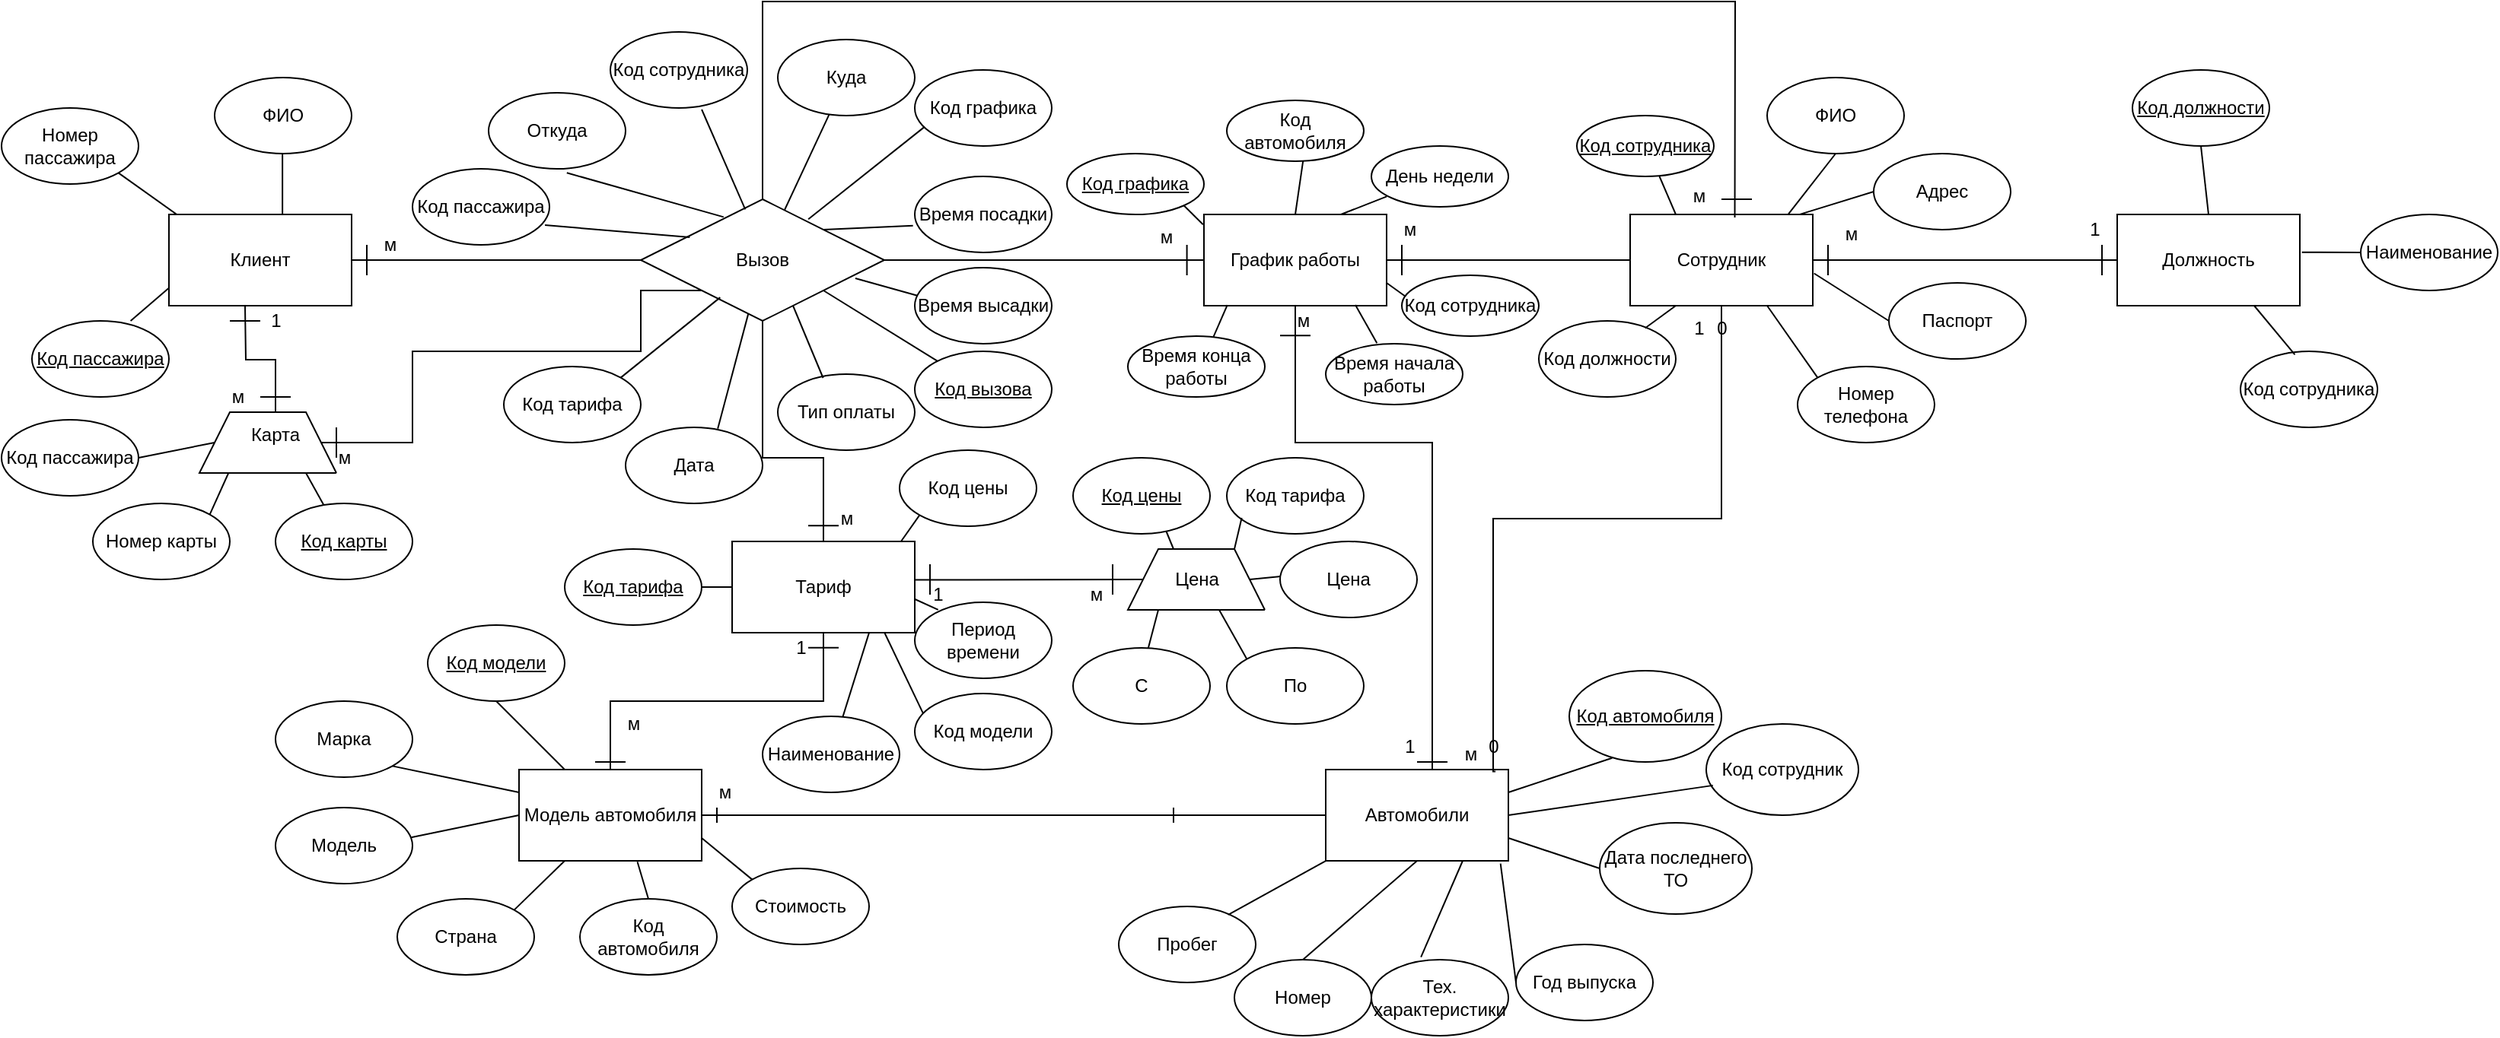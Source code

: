 <mxfile version="21.4.0" type="device">
  <diagram name="Страница 1" id="1fomyH5tn99syL91oA3N">
    <mxGraphModel dx="3031" dy="1099" grid="1" gridSize="10" guides="1" tooltips="1" connect="1" arrows="1" fold="1" page="1" pageScale="1" pageWidth="827" pageHeight="1169" math="0" shadow="0">
      <root>
        <mxCell id="0" />
        <mxCell id="1" parent="0" />
        <mxCell id="RmznwL4d9NSOxr5QhM6p-1" value="Автомобили" style="rounded=0;whiteSpace=wrap;html=1;" parent="1" vertex="1">
          <mxGeometry x="640" y="565" width="120" height="60" as="geometry" />
        </mxCell>
        <mxCell id="RmznwL4d9NSOxr5QhM6p-2" value="Сотрудник" style="rounded=0;whiteSpace=wrap;html=1;" parent="1" vertex="1">
          <mxGeometry x="840" y="200" width="120" height="60" as="geometry" />
        </mxCell>
        <mxCell id="RmznwL4d9NSOxr5QhM6p-9" value="Вызов" style="rhombus;whiteSpace=wrap;html=1;" parent="1" vertex="1">
          <mxGeometry x="190" y="190" width="160" height="80" as="geometry" />
        </mxCell>
        <mxCell id="RmznwL4d9NSOxr5QhM6p-16" value="Адрес" style="ellipse;whiteSpace=wrap;html=1;" parent="1" vertex="1">
          <mxGeometry x="1000" y="160" width="90" height="50" as="geometry" />
        </mxCell>
        <mxCell id="RmznwL4d9NSOxr5QhM6p-18" value="Номер телефона" style="ellipse;whiteSpace=wrap;html=1;" parent="1" vertex="1">
          <mxGeometry x="950" y="300" width="90" height="50" as="geometry" />
        </mxCell>
        <mxCell id="RmznwL4d9NSOxr5QhM6p-19" value="ФИО" style="ellipse;whiteSpace=wrap;html=1;" parent="1" vertex="1">
          <mxGeometry x="930" y="110" width="90" height="50" as="geometry" />
        </mxCell>
        <mxCell id="RmznwL4d9NSOxr5QhM6p-20" value="Паспорт" style="ellipse;whiteSpace=wrap;html=1;" parent="1" vertex="1">
          <mxGeometry x="1010" y="245" width="90" height="50" as="geometry" />
        </mxCell>
        <mxCell id="RmznwL4d9NSOxr5QhM6p-22" value="График работы" style="rounded=0;whiteSpace=wrap;html=1;" parent="1" vertex="1">
          <mxGeometry x="560" y="200" width="120" height="60" as="geometry" />
        </mxCell>
        <mxCell id="RmznwL4d9NSOxr5QhM6p-30" value="Стоимость" style="ellipse;whiteSpace=wrap;html=1;" parent="1" vertex="1">
          <mxGeometry x="250" y="630" width="90" height="50" as="geometry" />
        </mxCell>
        <mxCell id="RmznwL4d9NSOxr5QhM6p-31" value="Тех. характеристики" style="ellipse;whiteSpace=wrap;html=1;" parent="1" vertex="1">
          <mxGeometry x="670" y="690" width="90" height="50" as="geometry" />
        </mxCell>
        <mxCell id="RmznwL4d9NSOxr5QhM6p-32" value="Страна" style="ellipse;whiteSpace=wrap;html=1;" parent="1" vertex="1">
          <mxGeometry x="30" y="650" width="90" height="50" as="geometry" />
        </mxCell>
        <mxCell id="RmznwL4d9NSOxr5QhM6p-34" value="Номер" style="ellipse;whiteSpace=wrap;html=1;" parent="1" vertex="1">
          <mxGeometry x="580" y="690" width="90" height="50" as="geometry" />
        </mxCell>
        <mxCell id="RmznwL4d9NSOxr5QhM6p-36" value="Год выпуска" style="ellipse;whiteSpace=wrap;html=1;" parent="1" vertex="1">
          <mxGeometry x="765" y="680" width="90" height="50" as="geometry" />
        </mxCell>
        <mxCell id="RmznwL4d9NSOxr5QhM6p-37" value="Пробег" style="ellipse;whiteSpace=wrap;html=1;" parent="1" vertex="1">
          <mxGeometry x="504" y="655" width="90" height="50" as="geometry" />
        </mxCell>
        <mxCell id="RmznwL4d9NSOxr5QhM6p-38" value="Дата последнего ТО" style="ellipse;whiteSpace=wrap;html=1;" parent="1" vertex="1">
          <mxGeometry x="820" y="600" width="100" height="60" as="geometry" />
        </mxCell>
        <mxCell id="RmznwL4d9NSOxr5QhM6p-40" value="" style="endArrow=none;html=1;rounded=0;entryX=1;entryY=0.75;entryDx=0;entryDy=0;exitX=0;exitY=0;exitDx=0;exitDy=0;" parent="1" source="RmznwL4d9NSOxr5QhM6p-30" target="RmznwL4d9NSOxr5QhM6p-112" edge="1">
          <mxGeometry width="50" height="50" relative="1" as="geometry">
            <mxPoint x="730" y="520" as="sourcePoint" />
            <mxPoint x="780" y="470" as="targetPoint" />
          </mxGeometry>
        </mxCell>
        <mxCell id="RmznwL4d9NSOxr5QhM6p-42" value="" style="endArrow=none;html=1;rounded=0;entryX=0.75;entryY=1;entryDx=0;entryDy=0;exitX=0;exitY=0;exitDx=0;exitDy=0;" parent="1" source="RmznwL4d9NSOxr5QhM6p-18" target="RmznwL4d9NSOxr5QhM6p-2" edge="1">
          <mxGeometry width="50" height="50" relative="1" as="geometry">
            <mxPoint x="840" y="330" as="sourcePoint" />
            <mxPoint x="890" y="280" as="targetPoint" />
          </mxGeometry>
        </mxCell>
        <mxCell id="RmznwL4d9NSOxr5QhM6p-44" value="" style="endArrow=none;html=1;rounded=0;entryX=0.75;entryY=1;entryDx=0;entryDy=0;exitX=0.362;exitY=-0.034;exitDx=0;exitDy=0;exitPerimeter=0;" parent="1" source="RmznwL4d9NSOxr5QhM6p-31" target="RmznwL4d9NSOxr5QhM6p-1" edge="1">
          <mxGeometry width="50" height="50" relative="1" as="geometry">
            <mxPoint x="760" y="600" as="sourcePoint" />
            <mxPoint x="810" y="550" as="targetPoint" />
          </mxGeometry>
        </mxCell>
        <mxCell id="RmznwL4d9NSOxr5QhM6p-45" value="" style="endArrow=none;html=1;rounded=0;exitX=0.5;exitY=0;exitDx=0;exitDy=0;entryX=0.5;entryY=1;entryDx=0;entryDy=0;" parent="1" source="RmznwL4d9NSOxr5QhM6p-34" target="RmznwL4d9NSOxr5QhM6p-1" edge="1">
          <mxGeometry width="50" height="50" relative="1" as="geometry">
            <mxPoint x="560" y="600" as="sourcePoint" />
            <mxPoint x="610" y="550" as="targetPoint" />
          </mxGeometry>
        </mxCell>
        <mxCell id="RmznwL4d9NSOxr5QhM6p-47" value="" style="endArrow=none;html=1;rounded=0;entryX=0;entryY=0.5;entryDx=0;entryDy=0;exitX=0.957;exitY=1.03;exitDx=0;exitDy=0;exitPerimeter=0;" parent="1" source="RmznwL4d9NSOxr5QhM6p-1" target="RmznwL4d9NSOxr5QhM6p-36" edge="1">
          <mxGeometry width="50" height="50" relative="1" as="geometry">
            <mxPoint x="670" y="610" as="sourcePoint" />
            <mxPoint x="780" y="470" as="targetPoint" />
          </mxGeometry>
        </mxCell>
        <mxCell id="RmznwL4d9NSOxr5QhM6p-49" value="" style="endArrow=none;html=1;rounded=0;entryX=0;entryY=1;entryDx=0;entryDy=0;exitX=0.8;exitY=0.108;exitDx=0;exitDy=0;exitPerimeter=0;" parent="1" source="RmznwL4d9NSOxr5QhM6p-37" target="RmznwL4d9NSOxr5QhM6p-1" edge="1">
          <mxGeometry width="50" height="50" relative="1" as="geometry">
            <mxPoint x="460" y="600" as="sourcePoint" />
            <mxPoint x="510" y="550" as="targetPoint" />
          </mxGeometry>
        </mxCell>
        <mxCell id="RmznwL4d9NSOxr5QhM6p-54" value="" style="endArrow=none;html=1;rounded=0;entryX=1;entryY=1;entryDx=0;entryDy=0;" parent="1" source="RmznwL4d9NSOxr5QhM6p-67" target="RmznwL4d9NSOxr5QhM6p-9" edge="1">
          <mxGeometry width="50" height="50" relative="1" as="geometry">
            <mxPoint x="390" y="335" as="sourcePoint" />
            <mxPoint x="440" y="285" as="targetPoint" />
          </mxGeometry>
        </mxCell>
        <mxCell id="RmznwL4d9NSOxr5QhM6p-55" value="" style="endArrow=none;html=1;rounded=0;exitX=0.673;exitY=0.018;exitDx=0;exitDy=0;exitPerimeter=0;" parent="1" source="RmznwL4d9NSOxr5QhM6p-62" target="RmznwL4d9NSOxr5QhM6p-9" edge="1">
          <mxGeometry width="50" height="50" relative="1" as="geometry">
            <mxPoint x="300" y="320" as="sourcePoint" />
            <mxPoint x="350" y="270" as="targetPoint" />
          </mxGeometry>
        </mxCell>
        <mxCell id="RmznwL4d9NSOxr5QhM6p-56" value="" style="endArrow=none;html=1;rounded=0;exitX=0.201;exitY=0.313;exitDx=0;exitDy=0;exitPerimeter=0;entryX=0.967;entryY=0.74;entryDx=0;entryDy=0;entryPerimeter=0;" parent="1" source="RmznwL4d9NSOxr5QhM6p-9" target="RmznwL4d9NSOxr5QhM6p-66" edge="1">
          <mxGeometry width="50" height="50" relative="1" as="geometry">
            <mxPoint x="220" y="260" as="sourcePoint" />
            <mxPoint x="270" y="210" as="targetPoint" />
          </mxGeometry>
        </mxCell>
        <mxCell id="RmznwL4d9NSOxr5QhM6p-57" value="" style="endArrow=none;html=1;rounded=0;exitX=0.34;exitY=0.146;exitDx=0;exitDy=0;exitPerimeter=0;entryX=0.571;entryY=1.053;entryDx=0;entryDy=0;entryPerimeter=0;" parent="1" source="RmznwL4d9NSOxr5QhM6p-9" target="RmznwL4d9NSOxr5QhM6p-65" edge="1">
          <mxGeometry width="50" height="50" relative="1" as="geometry">
            <mxPoint x="304" y="240" as="sourcePoint" />
            <mxPoint x="354" y="190" as="targetPoint" />
          </mxGeometry>
        </mxCell>
        <mxCell id="RmznwL4d9NSOxr5QhM6p-58" value="" style="endArrow=none;html=1;rounded=0;exitX=0.591;exitY=0.086;exitDx=0;exitDy=0;exitPerimeter=0;" parent="1" source="RmznwL4d9NSOxr5QhM6p-9" target="RmznwL4d9NSOxr5QhM6p-64" edge="1">
          <mxGeometry width="50" height="50" relative="1" as="geometry">
            <mxPoint x="414" y="240" as="sourcePoint" />
            <mxPoint x="464" y="190" as="targetPoint" />
          </mxGeometry>
        </mxCell>
        <mxCell id="RmznwL4d9NSOxr5QhM6p-60" value="" style="endArrow=none;html=1;rounded=0;exitX=0.867;exitY=-0.005;exitDx=0;exitDy=0;entryX=0.5;entryY=1;entryDx=0;entryDy=0;exitPerimeter=0;" parent="1" source="RmznwL4d9NSOxr5QhM6p-2" target="RmznwL4d9NSOxr5QhM6p-19" edge="1">
          <mxGeometry width="50" height="50" relative="1" as="geometry">
            <mxPoint x="660" y="240" as="sourcePoint" />
            <mxPoint x="710" y="190" as="targetPoint" />
          </mxGeometry>
        </mxCell>
        <mxCell id="RmznwL4d9NSOxr5QhM6p-61" value="" style="endArrow=none;html=1;rounded=0;entryX=0;entryY=0.5;entryDx=0;entryDy=0;exitX=0.926;exitY=0.001;exitDx=0;exitDy=0;exitPerimeter=0;" parent="1" source="RmznwL4d9NSOxr5QhM6p-2" target="RmznwL4d9NSOxr5QhM6p-16" edge="1">
          <mxGeometry width="50" height="50" relative="1" as="geometry">
            <mxPoint x="930" y="230" as="sourcePoint" />
            <mxPoint x="990" y="180" as="targetPoint" />
          </mxGeometry>
        </mxCell>
        <mxCell id="RmznwL4d9NSOxr5QhM6p-62" value="Дата" style="ellipse;whiteSpace=wrap;html=1;" parent="1" vertex="1">
          <mxGeometry x="180" y="340" width="90" height="50" as="geometry" />
        </mxCell>
        <mxCell id="RmznwL4d9NSOxr5QhM6p-64" value="Куда" style="ellipse;whiteSpace=wrap;html=1;" parent="1" vertex="1">
          <mxGeometry x="280" y="85" width="90" height="50" as="geometry" />
        </mxCell>
        <mxCell id="RmznwL4d9NSOxr5QhM6p-65" value="Откуда" style="ellipse;whiteSpace=wrap;html=1;" parent="1" vertex="1">
          <mxGeometry x="90" y="120" width="90" height="50" as="geometry" />
        </mxCell>
        <mxCell id="RmznwL4d9NSOxr5QhM6p-66" value="Код пассажира" style="ellipse;whiteSpace=wrap;html=1;" parent="1" vertex="1">
          <mxGeometry x="40" y="170" width="90" height="50" as="geometry" />
        </mxCell>
        <mxCell id="RmznwL4d9NSOxr5QhM6p-67" value="&lt;u&gt;Код вызова&lt;/u&gt;" style="ellipse;whiteSpace=wrap;html=1;" parent="1" vertex="1">
          <mxGeometry x="370" y="290" width="90" height="50" as="geometry" />
        </mxCell>
        <mxCell id="RmznwL4d9NSOxr5QhM6p-71" value="" style="endArrow=none;html=1;rounded=0;entryX=0;entryY=0.5;entryDx=0;entryDy=0;exitX=1.007;exitY=0.646;exitDx=0;exitDy=0;exitPerimeter=0;" parent="1" source="RmznwL4d9NSOxr5QhM6p-2" target="RmznwL4d9NSOxr5QhM6p-20" edge="1">
          <mxGeometry width="50" height="50" relative="1" as="geometry">
            <mxPoint x="940" y="280" as="sourcePoint" />
            <mxPoint x="990" y="230" as="targetPoint" />
          </mxGeometry>
        </mxCell>
        <mxCell id="RmznwL4d9NSOxr5QhM6p-74" value="" style="endArrow=none;html=1;rounded=0;exitX=0.5;exitY=0;exitDx=0;exitDy=0;" parent="1" edge="1">
          <mxGeometry width="50" height="50" relative="1" as="geometry">
            <mxPoint x="-45.43" y="200" as="sourcePoint" />
            <mxPoint x="-45.43" y="160" as="targetPoint" />
          </mxGeometry>
        </mxCell>
        <mxCell id="RmznwL4d9NSOxr5QhM6p-78" value="" style="endArrow=none;html=1;rounded=0;entryX=0;entryY=0.5;entryDx=0;entryDy=0;exitX=1;exitY=0.75;exitDx=0;exitDy=0;" parent="1" source="RmznwL4d9NSOxr5QhM6p-1" target="RmznwL4d9NSOxr5QhM6p-38" edge="1">
          <mxGeometry width="50" height="50" relative="1" as="geometry">
            <mxPoint x="560" y="520" as="sourcePoint" />
            <mxPoint x="610" y="470" as="targetPoint" />
          </mxGeometry>
        </mxCell>
        <mxCell id="RmznwL4d9NSOxr5QhM6p-88" value="Номер пассажира" style="ellipse;whiteSpace=wrap;html=1;" parent="1" vertex="1">
          <mxGeometry x="-230" y="130" width="90" height="50" as="geometry" />
        </mxCell>
        <mxCell id="RmznwL4d9NSOxr5QhM6p-89" value="ФИО" style="ellipse;whiteSpace=wrap;html=1;" parent="1" vertex="1">
          <mxGeometry x="-90" y="110" width="90" height="50" as="geometry" />
        </mxCell>
        <mxCell id="RmznwL4d9NSOxr5QhM6p-91" value="&lt;u&gt;Код пассажира&lt;/u&gt;" style="ellipse;whiteSpace=wrap;html=1;" parent="1" vertex="1">
          <mxGeometry x="-210" y="270" width="90" height="50" as="geometry" />
        </mxCell>
        <mxCell id="RmznwL4d9NSOxr5QhM6p-92" value="" style="endArrow=none;html=1;rounded=0;" parent="1" edge="1">
          <mxGeometry width="50" height="50" relative="1" as="geometry">
            <mxPoint x="-10" y="370" as="sourcePoint" />
            <mxPoint x="-10" y="370" as="targetPoint" />
            <Array as="points">
              <mxPoint x="-100" y="370" />
              <mxPoint x="-80" y="330" />
              <mxPoint x="-30" y="330" />
            </Array>
          </mxGeometry>
        </mxCell>
        <mxCell id="RmznwL4d9NSOxr5QhM6p-93" value="" style="endArrow=none;html=1;rounded=0;entryX=0;entryY=0.75;entryDx=0;entryDy=0;exitX=0.72;exitY=0.001;exitDx=0;exitDy=0;exitPerimeter=0;" parent="1" source="RmznwL4d9NSOxr5QhM6p-91" edge="1">
          <mxGeometry width="50" height="50" relative="1" as="geometry">
            <mxPoint x="-110" y="260" as="sourcePoint" />
            <mxPoint x="-114.545" y="243.636" as="targetPoint" />
          </mxGeometry>
        </mxCell>
        <mxCell id="RmznwL4d9NSOxr5QhM6p-94" value="" style="endArrow=none;html=1;rounded=0;exitX=0;exitY=0;exitDx=0;exitDy=0;entryX=1;entryY=1;entryDx=0;entryDy=0;" parent="1" target="RmznwL4d9NSOxr5QhM6p-88" edge="1">
          <mxGeometry width="50" height="50" relative="1" as="geometry">
            <mxPoint x="-102.857" y="208.571" as="sourcePoint" />
            <mxPoint x="-110" y="170" as="targetPoint" />
          </mxGeometry>
        </mxCell>
        <mxCell id="RmznwL4d9NSOxr5QhM6p-99" value="Карта" style="text;strokeColor=none;align=center;fillColor=none;html=1;verticalAlign=middle;whiteSpace=wrap;rounded=0;" parent="1" vertex="1">
          <mxGeometry x="-80" y="330" width="60" height="30" as="geometry" />
        </mxCell>
        <mxCell id="RmznwL4d9NSOxr5QhM6p-101" value="Номер карты" style="ellipse;whiteSpace=wrap;html=1;" parent="1" vertex="1">
          <mxGeometry x="-170" y="390" width="90" height="50" as="geometry" />
        </mxCell>
        <mxCell id="RmznwL4d9NSOxr5QhM6p-103" value="" style="endArrow=none;html=1;rounded=0;exitX=1;exitY=0;exitDx=0;exitDy=0;" parent="1" source="RmznwL4d9NSOxr5QhM6p-101" edge="1">
          <mxGeometry width="50" height="50" relative="1" as="geometry">
            <mxPoint x="-80.87" y="400" as="sourcePoint" />
            <mxPoint x="-80.87" y="370" as="targetPoint" />
          </mxGeometry>
        </mxCell>
        <mxCell id="RmznwL4d9NSOxr5QhM6p-112" value="Модель автомобиля" style="rounded=0;whiteSpace=wrap;html=1;" parent="1" vertex="1">
          <mxGeometry x="110" y="565" width="120" height="60" as="geometry" />
        </mxCell>
        <mxCell id="RmznwL4d9NSOxr5QhM6p-114" value="Модель" style="ellipse;whiteSpace=wrap;html=1;" parent="1" vertex="1">
          <mxGeometry x="-50" y="590" width="90" height="50" as="geometry" />
        </mxCell>
        <mxCell id="RmznwL4d9NSOxr5QhM6p-115" value="Марка" style="ellipse;whiteSpace=wrap;html=1;" parent="1" vertex="1">
          <mxGeometry x="-50" y="520" width="90" height="50" as="geometry" />
        </mxCell>
        <mxCell id="RmznwL4d9NSOxr5QhM6p-117" value="&lt;u&gt;Код модели&lt;br&gt;&lt;/u&gt;" style="ellipse;whiteSpace=wrap;html=1;" parent="1" vertex="1">
          <mxGeometry x="50" y="470" width="90" height="50" as="geometry" />
        </mxCell>
        <mxCell id="RmznwL4d9NSOxr5QhM6p-119" value="" style="endArrow=none;html=1;rounded=0;exitX=0.25;exitY=1;exitDx=0;exitDy=0;entryX=1;entryY=0;entryDx=0;entryDy=0;" parent="1" source="RmznwL4d9NSOxr5QhM6p-112" target="RmznwL4d9NSOxr5QhM6p-32" edge="1">
          <mxGeometry width="50" height="50" relative="1" as="geometry">
            <mxPoint x="540" y="480" as="sourcePoint" />
            <mxPoint x="120" y="660" as="targetPoint" />
          </mxGeometry>
        </mxCell>
        <mxCell id="RmznwL4d9NSOxr5QhM6p-120" value="" style="endArrow=none;html=1;rounded=0;exitX=1;exitY=1;exitDx=0;exitDy=0;entryX=0;entryY=0.25;entryDx=0;entryDy=0;" parent="1" source="RmznwL4d9NSOxr5QhM6p-115" target="RmznwL4d9NSOxr5QhM6p-112" edge="1">
          <mxGeometry width="50" height="50" relative="1" as="geometry">
            <mxPoint x="440" y="460" as="sourcePoint" />
            <mxPoint x="490" y="410" as="targetPoint" />
          </mxGeometry>
        </mxCell>
        <mxCell id="RmznwL4d9NSOxr5QhM6p-121" value="" style="endArrow=none;html=1;rounded=0;exitX=0.25;exitY=0;exitDx=0;exitDy=0;entryX=0.5;entryY=1;entryDx=0;entryDy=0;" parent="1" source="RmznwL4d9NSOxr5QhM6p-112" target="RmznwL4d9NSOxr5QhM6p-117" edge="1">
          <mxGeometry width="50" height="50" relative="1" as="geometry">
            <mxPoint x="459" y="470" as="sourcePoint" />
            <mxPoint x="509" y="420" as="targetPoint" />
          </mxGeometry>
        </mxCell>
        <mxCell id="RmznwL4d9NSOxr5QhM6p-122" value="" style="endArrow=none;html=1;rounded=0;entryX=0;entryY=0.5;entryDx=0;entryDy=0;exitX=0.99;exitY=0.392;exitDx=0;exitDy=0;exitPerimeter=0;" parent="1" source="RmznwL4d9NSOxr5QhM6p-114" target="RmznwL4d9NSOxr5QhM6p-112" edge="1">
          <mxGeometry width="50" height="50" relative="1" as="geometry">
            <mxPoint x="420" y="470" as="sourcePoint" />
            <mxPoint x="470" y="420" as="targetPoint" />
          </mxGeometry>
        </mxCell>
        <mxCell id="RmznwL4d9NSOxr5QhM6p-124" value="Тариф" style="rounded=0;whiteSpace=wrap;html=1;" parent="1" vertex="1">
          <mxGeometry x="250" y="415" width="120" height="60" as="geometry" />
        </mxCell>
        <mxCell id="RmznwL4d9NSOxr5QhM6p-127" value="Наименование" style="ellipse;whiteSpace=wrap;html=1;" parent="1" vertex="1">
          <mxGeometry x="270" y="530" width="90" height="50" as="geometry" />
        </mxCell>
        <mxCell id="RmznwL4d9NSOxr5QhM6p-128" value="&lt;u&gt;Код тарифа&lt;br&gt;&lt;/u&gt;" style="ellipse;whiteSpace=wrap;html=1;" parent="1" vertex="1">
          <mxGeometry x="140" y="420" width="90" height="50" as="geometry" />
        </mxCell>
        <mxCell id="RmznwL4d9NSOxr5QhM6p-129" value="" style="endArrow=none;html=1;rounded=0;entryX=0;entryY=0.5;entryDx=0;entryDy=0;exitX=1;exitY=0.5;exitDx=0;exitDy=0;" parent="1" source="RmznwL4d9NSOxr5QhM6p-128" target="RmznwL4d9NSOxr5QhM6p-124" edge="1">
          <mxGeometry width="50" height="50" relative="1" as="geometry">
            <mxPoint x="240" y="430" as="sourcePoint" />
            <mxPoint x="290" y="380" as="targetPoint" />
          </mxGeometry>
        </mxCell>
        <mxCell id="RmznwL4d9NSOxr5QhM6p-130" value="" style="endArrow=none;html=1;rounded=0;exitX=0.75;exitY=1;exitDx=0;exitDy=0;" parent="1" source="RmznwL4d9NSOxr5QhM6p-124" target="RmznwL4d9NSOxr5QhM6p-127" edge="1">
          <mxGeometry width="50" height="50" relative="1" as="geometry">
            <mxPoint x="390" y="440" as="sourcePoint" />
            <mxPoint x="440" y="390" as="targetPoint" />
          </mxGeometry>
        </mxCell>
        <mxCell id="RmznwL4d9NSOxr5QhM6p-131" value="&lt;u&gt;Код сотрудника&lt;/u&gt;" style="ellipse;whiteSpace=wrap;html=1;" parent="1" vertex="1">
          <mxGeometry x="805" y="135" width="90" height="40" as="geometry" />
        </mxCell>
        <mxCell id="RmznwL4d9NSOxr5QhM6p-132" value="" style="endArrow=none;html=1;rounded=0;entryX=0.603;entryY=1;entryDx=0;entryDy=0;exitX=0.25;exitY=0;exitDx=0;exitDy=0;entryPerimeter=0;" parent="1" source="RmznwL4d9NSOxr5QhM6p-2" target="RmznwL4d9NSOxr5QhM6p-131" edge="1">
          <mxGeometry width="50" height="50" relative="1" as="geometry">
            <mxPoint x="710" y="220" as="sourcePoint" />
            <mxPoint x="760" y="170" as="targetPoint" />
          </mxGeometry>
        </mxCell>
        <mxCell id="RmznwL4d9NSOxr5QhM6p-135" value="Код цены" style="ellipse;whiteSpace=wrap;html=1;" parent="1" vertex="1">
          <mxGeometry x="360" y="355" width="90" height="50" as="geometry" />
        </mxCell>
        <mxCell id="RmznwL4d9NSOxr5QhM6p-137" value="" style="endArrow=none;html=1;rounded=0;entryX=0;entryY=1;entryDx=0;entryDy=0;exitX=0.924;exitY=0.002;exitDx=0;exitDy=0;exitPerimeter=0;" parent="1" source="RmznwL4d9NSOxr5QhM6p-124" target="RmznwL4d9NSOxr5QhM6p-135" edge="1">
          <mxGeometry width="50" height="50" relative="1" as="geometry">
            <mxPoint x="390" y="430" as="sourcePoint" />
            <mxPoint x="440" y="380" as="targetPoint" />
          </mxGeometry>
        </mxCell>
        <mxCell id="RmznwL4d9NSOxr5QhM6p-138" value="Должность" style="rounded=0;whiteSpace=wrap;html=1;" parent="1" vertex="1">
          <mxGeometry x="1160" y="200" width="120" height="60" as="geometry" />
        </mxCell>
        <mxCell id="RmznwL4d9NSOxr5QhM6p-140" value="&lt;u&gt;Код должности&lt;br&gt;&lt;/u&gt;" style="ellipse;whiteSpace=wrap;html=1;" parent="1" vertex="1">
          <mxGeometry x="1170" y="105" width="90" height="50" as="geometry" />
        </mxCell>
        <mxCell id="RmznwL4d9NSOxr5QhM6p-141" value="Наименование" style="ellipse;whiteSpace=wrap;html=1;" parent="1" vertex="1">
          <mxGeometry x="1320" y="200" width="90" height="50" as="geometry" />
        </mxCell>
        <mxCell id="RmznwL4d9NSOxr5QhM6p-143" value="" style="endArrow=none;html=1;rounded=0;entryX=0;entryY=0.5;entryDx=0;entryDy=0;exitX=1.011;exitY=0.414;exitDx=0;exitDy=0;exitPerimeter=0;" parent="1" source="RmznwL4d9NSOxr5QhM6p-138" target="RmznwL4d9NSOxr5QhM6p-141" edge="1">
          <mxGeometry width="50" height="50" relative="1" as="geometry">
            <mxPoint x="1270" y="250" as="sourcePoint" />
            <mxPoint x="1320" y="200" as="targetPoint" />
          </mxGeometry>
        </mxCell>
        <mxCell id="RmznwL4d9NSOxr5QhM6p-144" value="" style="endArrow=none;html=1;rounded=0;exitX=0.5;exitY=0;exitDx=0;exitDy=0;entryX=0.5;entryY=1;entryDx=0;entryDy=0;" parent="1" source="RmznwL4d9NSOxr5QhM6p-138" target="RmznwL4d9NSOxr5QhM6p-140" edge="1">
          <mxGeometry width="50" height="50" relative="1" as="geometry">
            <mxPoint x="1160" y="210" as="sourcePoint" />
            <mxPoint x="1210" y="160" as="targetPoint" />
          </mxGeometry>
        </mxCell>
        <mxCell id="Nvd_IEoB-1AbVl6Ycs7t-1" value="&lt;div&gt;м&lt;/div&gt;" style="text;html=1;align=center;verticalAlign=middle;resizable=0;points=[];autosize=1;strokeColor=none;fillColor=none;" parent="1" vertex="1">
          <mxGeometry x="-90" y="305" width="30" height="30" as="geometry" />
        </mxCell>
        <mxCell id="Nvd_IEoB-1AbVl6Ycs7t-9" value="м" style="text;html=1;align=center;verticalAlign=middle;resizable=0;points=[];autosize=1;strokeColor=none;fillColor=none;" parent="1" vertex="1">
          <mxGeometry x="310" y="385" width="30" height="30" as="geometry" />
        </mxCell>
        <mxCell id="Nvd_IEoB-1AbVl6Ycs7t-12" value="м" style="text;html=1;align=center;verticalAlign=middle;resizable=0;points=[];autosize=1;strokeColor=none;fillColor=none;" parent="1" vertex="1">
          <mxGeometry x="680" y="195" width="30" height="30" as="geometry" />
        </mxCell>
        <mxCell id="Nvd_IEoB-1AbVl6Ycs7t-16" value="&lt;div&gt;м&lt;/div&gt;&lt;div&gt;&lt;br&gt;&lt;/div&gt;" style="text;html=1;align=center;verticalAlign=middle;resizable=0;points=[];autosize=1;strokeColor=none;fillColor=none;" parent="1" vertex="1">
          <mxGeometry x="970" y="200" width="30" height="40" as="geometry" />
        </mxCell>
        <mxCell id="Nvd_IEoB-1AbVl6Ycs7t-18" value="" style="endArrow=none;html=1;rounded=0;exitX=1;exitY=0.5;exitDx=0;exitDy=0;" parent="1" source="RmznwL4d9NSOxr5QhM6p-2" edge="1">
          <mxGeometry width="50" height="50" relative="1" as="geometry">
            <mxPoint x="930" y="230" as="sourcePoint" />
            <mxPoint x="1160" y="230" as="targetPoint" />
          </mxGeometry>
        </mxCell>
        <mxCell id="Nvd_IEoB-1AbVl6Ycs7t-17" value="1" style="text;html=1;align=center;verticalAlign=middle;resizable=0;points=[];autosize=1;strokeColor=none;fillColor=none;" parent="1" vertex="1">
          <mxGeometry x="1130" y="195" width="30" height="30" as="geometry" />
        </mxCell>
        <mxCell id="Nvd_IEoB-1AbVl6Ycs7t-19" value="Время посадки" style="ellipse;whiteSpace=wrap;html=1;" parent="1" vertex="1">
          <mxGeometry x="370" y="175" width="90" height="50" as="geometry" />
        </mxCell>
        <mxCell id="Nvd_IEoB-1AbVl6Ycs7t-20" value="" style="endArrow=none;html=1;rounded=0;entryX=-0.013;entryY=0.648;entryDx=0;entryDy=0;entryPerimeter=0;exitX=1;exitY=0;exitDx=0;exitDy=0;" parent="1" source="RmznwL4d9NSOxr5QhM6p-9" target="Nvd_IEoB-1AbVl6Ycs7t-19" edge="1">
          <mxGeometry width="50" height="50" relative="1" as="geometry">
            <mxPoint x="300" y="245" as="sourcePoint" />
            <mxPoint x="350" y="195" as="targetPoint" />
          </mxGeometry>
        </mxCell>
        <mxCell id="Nvd_IEoB-1AbVl6Ycs7t-21" value="Время высадки" style="ellipse;whiteSpace=wrap;html=1;" parent="1" vertex="1">
          <mxGeometry x="370" y="235" width="90" height="50" as="geometry" />
        </mxCell>
        <mxCell id="Nvd_IEoB-1AbVl6Ycs7t-22" value="" style="endArrow=none;html=1;rounded=0;entryX=0.019;entryY=0.367;entryDx=0;entryDy=0;entryPerimeter=0;exitX=0.881;exitY=0.65;exitDx=0;exitDy=0;exitPerimeter=0;" parent="1" source="RmznwL4d9NSOxr5QhM6p-9" target="Nvd_IEoB-1AbVl6Ycs7t-21" edge="1">
          <mxGeometry width="50" height="50" relative="1" as="geometry">
            <mxPoint x="330" y="220" as="sourcePoint" />
            <mxPoint x="370" y="180" as="targetPoint" />
          </mxGeometry>
        </mxCell>
        <mxCell id="Nvd_IEoB-1AbVl6Ycs7t-24" value="" style="endArrow=none;html=1;rounded=0;exitX=0.5;exitY=0;exitDx=0;exitDy=0;entryX=0.573;entryY=0.033;entryDx=0;entryDy=0;entryPerimeter=0;" parent="1" source="RmznwL4d9NSOxr5QhM6p-9" target="RmznwL4d9NSOxr5QhM6p-2" edge="1">
          <mxGeometry width="50" height="50" relative="1" as="geometry">
            <mxPoint x="260" y="180" as="sourcePoint" />
            <mxPoint x="880" y="60" as="targetPoint" />
            <Array as="points">
              <mxPoint x="270" y="60" />
              <mxPoint x="909" y="60" />
            </Array>
          </mxGeometry>
        </mxCell>
        <mxCell id="Nvd_IEoB-1AbVl6Ycs7t-27" value="Код сотрудник" style="ellipse;whiteSpace=wrap;html=1;" parent="1" vertex="1">
          <mxGeometry x="890" y="535" width="100" height="60" as="geometry" />
        </mxCell>
        <mxCell id="Nvd_IEoB-1AbVl6Ycs7t-28" value="" style="endArrow=none;html=1;rounded=0;exitX=1;exitY=0.5;exitDx=0;exitDy=0;entryX=0.044;entryY=0.674;entryDx=0;entryDy=0;entryPerimeter=0;" parent="1" source="RmznwL4d9NSOxr5QhM6p-1" target="Nvd_IEoB-1AbVl6Ycs7t-27" edge="1">
          <mxGeometry width="50" height="50" relative="1" as="geometry">
            <mxPoint x="670" y="555" as="sourcePoint" />
            <mxPoint x="760" y="552" as="targetPoint" />
          </mxGeometry>
        </mxCell>
        <mxCell id="Nvd_IEoB-1AbVl6Ycs7t-29" value="&lt;u&gt;Код графика&lt;/u&gt;" style="ellipse;whiteSpace=wrap;html=1;" parent="1" vertex="1">
          <mxGeometry x="470" y="160" width="90" height="40" as="geometry" />
        </mxCell>
        <mxCell id="Nvd_IEoB-1AbVl6Ycs7t-30" value="День недели" style="ellipse;whiteSpace=wrap;html=1;" parent="1" vertex="1">
          <mxGeometry x="670" y="155" width="90" height="40" as="geometry" />
        </mxCell>
        <mxCell id="Nvd_IEoB-1AbVl6Ycs7t-31" value="Время конца работы" style="ellipse;whiteSpace=wrap;html=1;" parent="1" vertex="1">
          <mxGeometry x="510" y="280" width="90" height="40" as="geometry" />
        </mxCell>
        <mxCell id="Nvd_IEoB-1AbVl6Ycs7t-32" value="Время начала работы" style="ellipse;whiteSpace=wrap;html=1;" parent="1" vertex="1">
          <mxGeometry x="640" y="285" width="90" height="40" as="geometry" />
        </mxCell>
        <mxCell id="Nvd_IEoB-1AbVl6Ycs7t-33" value="" style="endArrow=none;html=1;rounded=0;entryX=1;entryY=1;entryDx=0;entryDy=0;exitX=-0.005;exitY=0.11;exitDx=0;exitDy=0;exitPerimeter=0;" parent="1" source="RmznwL4d9NSOxr5QhM6p-22" target="Nvd_IEoB-1AbVl6Ycs7t-29" edge="1">
          <mxGeometry width="50" height="50" relative="1" as="geometry">
            <mxPoint x="550" y="420" as="sourcePoint" />
            <mxPoint x="600" y="370" as="targetPoint" />
          </mxGeometry>
        </mxCell>
        <mxCell id="Nvd_IEoB-1AbVl6Ycs7t-34" value="" style="endArrow=none;html=1;rounded=0;entryX=0.112;entryY=0.83;entryDx=0;entryDy=0;entryPerimeter=0;exitX=0.75;exitY=0;exitDx=0;exitDy=0;" parent="1" source="RmznwL4d9NSOxr5QhM6p-22" target="Nvd_IEoB-1AbVl6Ycs7t-30" edge="1">
          <mxGeometry width="50" height="50" relative="1" as="geometry">
            <mxPoint x="550" y="420" as="sourcePoint" />
            <mxPoint x="600" y="370" as="targetPoint" />
          </mxGeometry>
        </mxCell>
        <mxCell id="Nvd_IEoB-1AbVl6Ycs7t-35" value="" style="endArrow=none;html=1;rounded=0;entryX=0.829;entryY=0.991;entryDx=0;entryDy=0;entryPerimeter=0;exitX=0.374;exitY=-0.01;exitDx=0;exitDy=0;exitPerimeter=0;" parent="1" source="Nvd_IEoB-1AbVl6Ycs7t-32" target="RmznwL4d9NSOxr5QhM6p-22" edge="1">
          <mxGeometry width="50" height="50" relative="1" as="geometry">
            <mxPoint x="550" y="420" as="sourcePoint" />
            <mxPoint x="600" y="370" as="targetPoint" />
          </mxGeometry>
        </mxCell>
        <mxCell id="Nvd_IEoB-1AbVl6Ycs7t-36" value="" style="endArrow=none;html=1;rounded=0;entryX=0.128;entryY=0.993;entryDx=0;entryDy=0;entryPerimeter=0;exitX=0.625;exitY=0.012;exitDx=0;exitDy=0;exitPerimeter=0;" parent="1" source="Nvd_IEoB-1AbVl6Ycs7t-31" target="RmznwL4d9NSOxr5QhM6p-22" edge="1">
          <mxGeometry width="50" height="50" relative="1" as="geometry">
            <mxPoint x="550" y="420" as="sourcePoint" />
            <mxPoint x="600" y="370" as="targetPoint" />
          </mxGeometry>
        </mxCell>
        <mxCell id="Nvd_IEoB-1AbVl6Ycs7t-38" value="" style="endArrow=none;html=1;rounded=0;entryX=0.5;entryY=1;entryDx=0;entryDy=0;exitX=0.5;exitY=0;exitDx=0;exitDy=0;edgeStyle=orthogonalEdgeStyle;" parent="1" source="RmznwL4d9NSOxr5QhM6p-112" target="RmznwL4d9NSOxr5QhM6p-124" edge="1">
          <mxGeometry width="50" height="50" relative="1" as="geometry">
            <mxPoint x="260" y="540" as="sourcePoint" />
            <mxPoint x="310" y="490" as="targetPoint" />
          </mxGeometry>
        </mxCell>
        <mxCell id="Nvd_IEoB-1AbVl6Ycs7t-39" value="" style="endArrow=none;html=1;rounded=0;entryX=0;entryY=1;entryDx=0;entryDy=0;edgeStyle=orthogonalEdgeStyle;" parent="1" target="RmznwL4d9NSOxr5QhM6p-9" edge="1">
          <mxGeometry width="50" height="50" relative="1" as="geometry">
            <mxPoint x="-20" y="350" as="sourcePoint" />
            <mxPoint x="70" y="320" as="targetPoint" />
            <Array as="points">
              <mxPoint x="40" y="350" />
              <mxPoint x="40" y="290" />
              <mxPoint x="190" y="290" />
              <mxPoint x="190" y="250" />
            </Array>
          </mxGeometry>
        </mxCell>
        <mxCell id="Nvd_IEoB-1AbVl6Ycs7t-40" value="Период времени" style="ellipse;whiteSpace=wrap;html=1;" parent="1" vertex="1">
          <mxGeometry x="370" y="455" width="90" height="50" as="geometry" />
        </mxCell>
        <mxCell id="Nvd_IEoB-1AbVl6Ycs7t-41" value="" style="endArrow=none;html=1;rounded=0;exitX=0.999;exitY=0.631;exitDx=0;exitDy=0;entryX=0.171;entryY=0.099;entryDx=0;entryDy=0;exitPerimeter=0;entryPerimeter=0;" parent="1" source="RmznwL4d9NSOxr5QhM6p-124" target="Nvd_IEoB-1AbVl6Ycs7t-40" edge="1">
          <mxGeometry width="50" height="50" relative="1" as="geometry">
            <mxPoint x="480" y="410" as="sourcePoint" />
            <mxPoint x="530" y="360" as="targetPoint" />
          </mxGeometry>
        </mxCell>
        <mxCell id="Nvd_IEoB-1AbVl6Ycs7t-43" value="" style="endArrow=none;html=1;rounded=0;entryX=0;entryY=0.5;entryDx=0;entryDy=0;exitX=1;exitY=0.5;exitDx=0;exitDy=0;" parent="1" source="RmznwL4d9NSOxr5QhM6p-112" target="RmznwL4d9NSOxr5QhM6p-1" edge="1">
          <mxGeometry width="50" height="50" relative="1" as="geometry">
            <mxPoint x="250" y="585" as="sourcePoint" />
            <mxPoint x="300" y="535" as="targetPoint" />
          </mxGeometry>
        </mxCell>
        <mxCell id="Nvd_IEoB-1AbVl6Ycs7t-46" value="" style="endArrow=none;html=1;rounded=0;exitX=0.5;exitY=0;exitDx=0;exitDy=0;edgeStyle=orthogonalEdgeStyle;" parent="1" source="RmznwL4d9NSOxr5QhM6p-99" edge="1">
          <mxGeometry width="50" height="50" relative="1" as="geometry">
            <mxPoint x="170" y="320" as="sourcePoint" />
            <mxPoint x="-70" y="260" as="targetPoint" />
          </mxGeometry>
        </mxCell>
        <mxCell id="Nvd_IEoB-1AbVl6Ycs7t-50" value="м" style="text;html=1;align=center;verticalAlign=middle;resizable=0;points=[];autosize=1;strokeColor=none;fillColor=none;" parent="1" vertex="1">
          <mxGeometry x="-20" y="345" width="30" height="30" as="geometry" />
        </mxCell>
        <mxCell id="Nvd_IEoB-1AbVl6Ycs7t-53" value="м" style="text;html=1;align=center;verticalAlign=middle;resizable=0;points=[];autosize=1;strokeColor=none;fillColor=none;" parent="1" vertex="1">
          <mxGeometry x="170" y="520" width="30" height="30" as="geometry" />
        </mxCell>
        <mxCell id="Nvd_IEoB-1AbVl6Ycs7t-54" value="1" style="text;html=1;align=center;verticalAlign=middle;resizable=0;points=[];autosize=1;strokeColor=none;fillColor=none;" parent="1" vertex="1">
          <mxGeometry x="280" y="470" width="30" height="30" as="geometry" />
        </mxCell>
        <mxCell id="Nvd_IEoB-1AbVl6Ycs7t-55" value="" style="endArrow=none;html=1;rounded=0;exitX=0.5;exitY=0;exitDx=0;exitDy=0;edgeStyle=orthogonalEdgeStyle;entryX=0.5;entryY=1;entryDx=0;entryDy=0;" parent="1" source="RmznwL4d9NSOxr5QhM6p-124" target="RmznwL4d9NSOxr5QhM6p-9" edge="1">
          <mxGeometry width="50" height="50" relative="1" as="geometry">
            <mxPoint x="115" y="390" as="sourcePoint" />
            <mxPoint x="269" y="270" as="targetPoint" />
            <Array as="points">
              <mxPoint x="310" y="360" />
              <mxPoint x="270" y="360" />
            </Array>
          </mxGeometry>
        </mxCell>
        <mxCell id="Nvd_IEoB-1AbVl6Ycs7t-58" value="" style="endArrow=none;html=1;rounded=0;entryX=0.5;entryY=1;entryDx=0;entryDy=0;exitX=0.552;exitY=1.041;exitDx=0;exitDy=0;edgeStyle=orthogonalEdgeStyle;exitPerimeter=0;" parent="1" source="Nvd_IEoB-1AbVl6Ycs7t-74" target="RmznwL4d9NSOxr5QhM6p-2" edge="1">
          <mxGeometry width="50" height="50" relative="1" as="geometry">
            <mxPoint x="700" y="440" as="sourcePoint" />
            <mxPoint x="750" y="390" as="targetPoint" />
            <Array as="points">
              <mxPoint x="750" y="566" />
              <mxPoint x="750" y="400" />
              <mxPoint x="900" y="400" />
            </Array>
          </mxGeometry>
        </mxCell>
        <mxCell id="Nvd_IEoB-1AbVl6Ycs7t-59" value="м" style="text;html=1;align=center;verticalAlign=middle;resizable=0;points=[];autosize=1;strokeColor=none;fillColor=none;" parent="1" vertex="1">
          <mxGeometry x="230" y="565" width="30" height="30" as="geometry" />
        </mxCell>
        <mxCell id="Nvd_IEoB-1AbVl6Ycs7t-60" value="" style="endArrow=none;html=1;rounded=0;exitX=0.25;exitY=0;exitDx=0;exitDy=0;edgeStyle=orthogonalEdgeStyle;entryX=0.5;entryY=1;entryDx=0;entryDy=0;" parent="1" source="RmznwL4d9NSOxr5QhM6p-1" target="RmznwL4d9NSOxr5QhM6p-22" edge="1">
          <mxGeometry width="50" height="50" relative="1" as="geometry">
            <mxPoint x="380" y="550" as="sourcePoint" />
            <mxPoint x="610" y="260" as="targetPoint" />
            <Array as="points">
              <mxPoint x="710" y="565" />
              <mxPoint x="710" y="350" />
              <mxPoint x="620" y="350" />
            </Array>
          </mxGeometry>
        </mxCell>
        <mxCell id="Nvd_IEoB-1AbVl6Ycs7t-62" value="Тип оплаты" style="ellipse;whiteSpace=wrap;html=1;" parent="1" vertex="1">
          <mxGeometry x="280" y="305" width="90" height="50" as="geometry" />
        </mxCell>
        <mxCell id="Nvd_IEoB-1AbVl6Ycs7t-63" value="&lt;u&gt;Код карты&lt;/u&gt;" style="ellipse;whiteSpace=wrap;html=1;" parent="1" vertex="1">
          <mxGeometry x="-50" y="390" width="90" height="50" as="geometry" />
        </mxCell>
        <mxCell id="Nvd_IEoB-1AbVl6Ycs7t-64" value="" style="endArrow=none;html=1;rounded=0;" parent="1" target="Nvd_IEoB-1AbVl6Ycs7t-63" edge="1">
          <mxGeometry width="50" height="50" relative="1" as="geometry">
            <mxPoint x="-30" y="370" as="sourcePoint" />
            <mxPoint x="-23" y="388" as="targetPoint" />
          </mxGeometry>
        </mxCell>
        <mxCell id="Nvd_IEoB-1AbVl6Ycs7t-72" value="м" style="text;html=1;align=center;verticalAlign=middle;resizable=0;points=[];autosize=1;strokeColor=none;fillColor=none;" parent="1" vertex="1">
          <mxGeometry x="610" y="255" width="30" height="30" as="geometry" />
        </mxCell>
        <mxCell id="Nvd_IEoB-1AbVl6Ycs7t-73" value="0" style="text;html=1;align=center;verticalAlign=middle;resizable=0;points=[];autosize=1;strokeColor=none;fillColor=none;" parent="1" vertex="1">
          <mxGeometry x="885" y="260" width="30" height="30" as="geometry" />
        </mxCell>
        <mxCell id="Nvd_IEoB-1AbVl6Ycs7t-75" value="&lt;u&gt;Код автомобиля&lt;/u&gt;" style="ellipse;whiteSpace=wrap;html=1;" parent="1" vertex="1">
          <mxGeometry x="800" y="500" width="100" height="60" as="geometry" />
        </mxCell>
        <mxCell id="Nvd_IEoB-1AbVl6Ycs7t-76" value="" style="endArrow=none;html=1;rounded=0;entryX=0.282;entryY=0.956;entryDx=0;entryDy=0;entryPerimeter=0;exitX=1;exitY=0.25;exitDx=0;exitDy=0;" parent="1" source="RmznwL4d9NSOxr5QhM6p-1" target="Nvd_IEoB-1AbVl6Ycs7t-75" edge="1">
          <mxGeometry width="50" height="50" relative="1" as="geometry">
            <mxPoint x="660" y="550" as="sourcePoint" />
            <mxPoint x="770" y="550" as="targetPoint" />
          </mxGeometry>
        </mxCell>
        <mxCell id="Nvd_IEoB-1AbVl6Ycs7t-79" value="" style="endArrow=none;html=1;rounded=0;" parent="1" edge="1">
          <mxGeometry width="50" height="50" relative="1" as="geometry">
            <mxPoint x="10" y="240" as="sourcePoint" />
            <mxPoint x="10" y="220" as="targetPoint" />
          </mxGeometry>
        </mxCell>
        <mxCell id="Nvd_IEoB-1AbVl6Ycs7t-81" value="" style="endArrow=none;html=1;rounded=0;" parent="1" edge="1">
          <mxGeometry width="50" height="50" relative="1" as="geometry">
            <mxPoint x="630" y="279.61" as="sourcePoint" />
            <mxPoint x="610" y="279.61" as="targetPoint" />
            <Array as="points" />
          </mxGeometry>
        </mxCell>
        <mxCell id="Nvd_IEoB-1AbVl6Ycs7t-82" value="" style="endArrow=none;html=1;rounded=0;" parent="1" edge="1">
          <mxGeometry width="50" height="50" relative="1" as="geometry">
            <mxPoint x="690" y="240" as="sourcePoint" />
            <mxPoint x="690" y="220" as="targetPoint" />
            <Array as="points" />
          </mxGeometry>
        </mxCell>
        <mxCell id="Nvd_IEoB-1AbVl6Ycs7t-83" value="" style="endArrow=none;html=1;rounded=0;exitX=1;exitY=0.5;exitDx=0;exitDy=0;entryX=0;entryY=0.5;entryDx=0;entryDy=0;" parent="1" source="RmznwL4d9NSOxr5QhM6p-22" target="RmznwL4d9NSOxr5QhM6p-2" edge="1">
          <mxGeometry width="50" height="50" relative="1" as="geometry">
            <mxPoint x="280" y="200" as="sourcePoint" />
            <mxPoint x="889" y="212" as="targetPoint" />
            <Array as="points" />
          </mxGeometry>
        </mxCell>
        <mxCell id="Nvd_IEoB-1AbVl6Ycs7t-86" value="" style="endArrow=none;html=1;rounded=0;" parent="1" edge="1">
          <mxGeometry width="50" height="50" relative="1" as="geometry">
            <mxPoint x="160" y="560" as="sourcePoint" />
            <mxPoint x="180" y="560" as="targetPoint" />
            <Array as="points" />
          </mxGeometry>
        </mxCell>
        <mxCell id="Nvd_IEoB-1AbVl6Ycs7t-88" value="" style="endArrow=none;html=1;rounded=0;" parent="1" edge="1">
          <mxGeometry width="50" height="50" relative="1" as="geometry">
            <mxPoint x="240" y="600" as="sourcePoint" />
            <mxPoint x="240" y="590" as="targetPoint" />
            <Array as="points" />
          </mxGeometry>
        </mxCell>
        <mxCell id="Nvd_IEoB-1AbVl6Ycs7t-90" value="" style="endArrow=none;html=1;rounded=0;" parent="1" edge="1">
          <mxGeometry width="50" height="50" relative="1" as="geometry">
            <mxPoint x="-60" y="320" as="sourcePoint" />
            <mxPoint x="-40" y="320" as="targetPoint" />
            <Array as="points" />
          </mxGeometry>
        </mxCell>
        <mxCell id="Nvd_IEoB-1AbVl6Ycs7t-95" value="" style="endArrow=none;html=1;rounded=0;exitX=0.331;exitY=0.05;exitDx=0;exitDy=0;exitPerimeter=0;" parent="1" source="Nvd_IEoB-1AbVl6Ycs7t-62" edge="1">
          <mxGeometry width="50" height="50" relative="1" as="geometry">
            <mxPoint x="367" y="300" as="sourcePoint" />
            <mxPoint x="290" y="260" as="targetPoint" />
          </mxGeometry>
        </mxCell>
        <mxCell id="kzqRbBWokFdx9vGnOLY--1" value="" style="endArrow=none;html=1;rounded=0;exitX=1;exitY=0.5;exitDx=0;exitDy=0;entryX=0;entryY=0.5;entryDx=0;entryDy=0;" parent="1" source="RmznwL4d9NSOxr5QhM6p-9" target="RmznwL4d9NSOxr5QhM6p-22" edge="1">
          <mxGeometry width="50" height="50" relative="1" as="geometry">
            <mxPoint x="480" y="250" as="sourcePoint" />
            <mxPoint x="530" y="200" as="targetPoint" />
          </mxGeometry>
        </mxCell>
        <mxCell id="kzqRbBWokFdx9vGnOLY--2" value="" style="endArrow=none;html=1;rounded=0;" parent="1" edge="1">
          <mxGeometry width="50" height="50" relative="1" as="geometry">
            <mxPoint x="548.8" y="240" as="sourcePoint" />
            <mxPoint x="548.8" y="220" as="targetPoint" />
          </mxGeometry>
        </mxCell>
        <mxCell id="kzqRbBWokFdx9vGnOLY--3" value="м" style="text;html=1;align=center;verticalAlign=middle;resizable=0;points=[];autosize=1;strokeColor=none;fillColor=none;" parent="1" vertex="1">
          <mxGeometry x="520" y="200" width="30" height="30" as="geometry" />
        </mxCell>
        <mxCell id="kzqRbBWokFdx9vGnOLY--4" value="Код пассажира&lt;u&gt;&lt;br&gt;&lt;/u&gt;" style="ellipse;whiteSpace=wrap;html=1;" parent="1" vertex="1">
          <mxGeometry x="-230" y="335" width="90" height="50" as="geometry" />
        </mxCell>
        <mxCell id="kzqRbBWokFdx9vGnOLY--5" value="" style="endArrow=none;html=1;rounded=0;exitX=1;exitY=0.5;exitDx=0;exitDy=0;" parent="1" source="kzqRbBWokFdx9vGnOLY--4" edge="1">
          <mxGeometry width="50" height="50" relative="1" as="geometry">
            <mxPoint x="-130" y="365" as="sourcePoint" />
            <mxPoint x="-90" y="350" as="targetPoint" />
          </mxGeometry>
        </mxCell>
        <mxCell id="kzqRbBWokFdx9vGnOLY--7" value="" style="endArrow=none;html=1;rounded=0;entryX=0;entryY=0.5;entryDx=0;entryDy=0;exitX=1;exitY=0.5;exitDx=0;exitDy=0;" parent="1" target="RmznwL4d9NSOxr5QhM6p-9" edge="1">
          <mxGeometry width="50" height="50" relative="1" as="geometry">
            <mxPoint x="-10" y="230" as="sourcePoint" />
            <mxPoint x="190" y="230" as="targetPoint" />
          </mxGeometry>
        </mxCell>
        <mxCell id="kzqRbBWokFdx9vGnOLY--6" value="м" style="text;html=1;align=center;verticalAlign=middle;resizable=0;points=[];autosize=1;strokeColor=none;fillColor=none;" parent="1" vertex="1">
          <mxGeometry x="10" y="205" width="30" height="30" as="geometry" />
        </mxCell>
        <mxCell id="kzqRbBWokFdx9vGnOLY--14" value="" style="endArrow=none;html=1;rounded=0;" parent="1" edge="1">
          <mxGeometry width="50" height="50" relative="1" as="geometry">
            <mxPoint x="900" y="190" as="sourcePoint" />
            <mxPoint x="920" y="190" as="targetPoint" />
          </mxGeometry>
        </mxCell>
        <mxCell id="kzqRbBWokFdx9vGnOLY--15" value="" style="endArrow=none;html=1;rounded=0;" parent="1" edge="1">
          <mxGeometry width="50" height="50" relative="1" as="geometry">
            <mxPoint x="-80" y="270" as="sourcePoint" />
            <mxPoint x="-60" y="270" as="targetPoint" />
          </mxGeometry>
        </mxCell>
        <mxCell id="kzqRbBWokFdx9vGnOLY--16" value="1" style="text;html=1;align=center;verticalAlign=middle;resizable=0;points=[];autosize=1;strokeColor=none;fillColor=none;" parent="1" vertex="1">
          <mxGeometry x="-65" y="255" width="30" height="30" as="geometry" />
        </mxCell>
        <mxCell id="kzqRbBWokFdx9vGnOLY--17" value="" style="endArrow=none;html=1;rounded=0;" parent="1" edge="1">
          <mxGeometry width="50" height="50" relative="1" as="geometry">
            <mxPoint x="-50" y="330" as="sourcePoint" />
            <mxPoint x="-30" y="330" as="targetPoint" />
            <Array as="points" />
          </mxGeometry>
        </mxCell>
        <mxCell id="kzqRbBWokFdx9vGnOLY--19" value="" style="endArrow=none;html=1;rounded=0;" parent="1" edge="1">
          <mxGeometry width="50" height="50" relative="1" as="geometry">
            <mxPoint x="-10" y="340" as="sourcePoint" />
            <mxPoint x="-10" y="360" as="targetPoint" />
          </mxGeometry>
        </mxCell>
        <mxCell id="kzqRbBWokFdx9vGnOLY--21" value="Клиент" style="rounded=0;whiteSpace=wrap;html=1;" parent="1" vertex="1">
          <mxGeometry x="-120" y="200" width="120" height="60" as="geometry" />
        </mxCell>
        <mxCell id="kzqRbBWokFdx9vGnOLY--22" value="&lt;div&gt;м&lt;/div&gt;&lt;div&gt;&lt;br&gt;&lt;/div&gt;" style="text;html=1;align=center;verticalAlign=middle;resizable=0;points=[];autosize=1;strokeColor=none;fillColor=none;" parent="1" vertex="1">
          <mxGeometry x="870" y="175" width="30" height="40" as="geometry" />
        </mxCell>
        <mxCell id="kzqRbBWokFdx9vGnOLY--23" value="" style="endArrow=none;html=1;rounded=0;" parent="1" edge="1">
          <mxGeometry width="50" height="50" relative="1" as="geometry">
            <mxPoint x="300" y="404.66" as="sourcePoint" />
            <mxPoint x="320" y="404.66" as="targetPoint" />
          </mxGeometry>
        </mxCell>
        <mxCell id="kzqRbBWokFdx9vGnOLY--24" value="1" style="text;html=1;align=center;verticalAlign=middle;resizable=0;points=[];autosize=1;strokeColor=none;fillColor=none;" parent="1" vertex="1">
          <mxGeometry x="680" y="535" width="30" height="30" as="geometry" />
        </mxCell>
        <mxCell id="kzqRbBWokFdx9vGnOLY--27" value="" style="endArrow=none;html=1;rounded=0;entryX=0.5;entryY=1;entryDx=0;entryDy=0;exitX=0.75;exitY=0;exitDx=0;exitDy=0;edgeStyle=orthogonalEdgeStyle;" parent="1" source="RmznwL4d9NSOxr5QhM6p-1" target="Nvd_IEoB-1AbVl6Ycs7t-74" edge="1">
          <mxGeometry width="50" height="50" relative="1" as="geometry">
            <mxPoint x="640" y="565" as="sourcePoint" />
            <mxPoint x="870" y="260" as="targetPoint" />
            <Array as="points">
              <mxPoint x="650" y="565" />
            </Array>
          </mxGeometry>
        </mxCell>
        <mxCell id="kzqRbBWokFdx9vGnOLY--28" value="" style="endArrow=none;html=1;rounded=0;" parent="1" edge="1">
          <mxGeometry width="50" height="50" relative="1" as="geometry">
            <mxPoint x="700" y="560" as="sourcePoint" />
            <mxPoint x="720" y="560" as="targetPoint" />
            <Array as="points" />
          </mxGeometry>
        </mxCell>
        <mxCell id="kzqRbBWokFdx9vGnOLY--29" value="1" style="text;html=1;align=center;verticalAlign=middle;resizable=0;points=[];autosize=1;strokeColor=none;fillColor=none;" parent="1" vertex="1">
          <mxGeometry x="870" y="260" width="30" height="30" as="geometry" />
        </mxCell>
        <mxCell id="kzqRbBWokFdx9vGnOLY--30" value="м" style="text;html=1;align=center;verticalAlign=middle;resizable=0;points=[];autosize=1;strokeColor=none;fillColor=none;" parent="1" vertex="1">
          <mxGeometry x="720" y="540" width="30" height="30" as="geometry" />
        </mxCell>
        <mxCell id="kzqRbBWokFdx9vGnOLY--31" value="" style="endArrow=none;html=1;rounded=0;" parent="1" edge="1">
          <mxGeometry width="50" height="50" relative="1" as="geometry">
            <mxPoint x="970" y="220" as="sourcePoint" />
            <mxPoint x="970" y="240" as="targetPoint" />
          </mxGeometry>
        </mxCell>
        <mxCell id="kzqRbBWokFdx9vGnOLY--32" value="" style="endArrow=none;html=1;rounded=0;" parent="1" edge="1">
          <mxGeometry width="50" height="50" relative="1" as="geometry">
            <mxPoint x="1150" y="240" as="sourcePoint" />
            <mxPoint x="1150" y="220" as="targetPoint" />
          </mxGeometry>
        </mxCell>
        <mxCell id="kzqRbBWokFdx9vGnOLY--33" value="" style="endArrow=none;html=1;rounded=0;" parent="1" edge="1">
          <mxGeometry width="50" height="50" relative="1" as="geometry">
            <mxPoint x="540" y="600" as="sourcePoint" />
            <mxPoint x="540" y="590" as="targetPoint" />
          </mxGeometry>
        </mxCell>
        <mxCell id="kzqRbBWokFdx9vGnOLY--34" value="" style="endArrow=none;html=1;rounded=0;" parent="1" edge="1">
          <mxGeometry width="50" height="50" relative="1" as="geometry">
            <mxPoint x="300" y="484.83" as="sourcePoint" />
            <mxPoint x="320" y="484.83" as="targetPoint" />
          </mxGeometry>
        </mxCell>
        <mxCell id="kzqRbBWokFdx9vGnOLY--36" value="Код автомобиля" style="ellipse;whiteSpace=wrap;html=1;" parent="1" vertex="1">
          <mxGeometry x="575" y="125" width="90" height="40" as="geometry" />
        </mxCell>
        <mxCell id="kzqRbBWokFdx9vGnOLY--38" value="" style="endArrow=none;html=1;rounded=0;exitX=0.5;exitY=0;exitDx=0;exitDy=0;entryX=0.557;entryY=0.991;entryDx=0;entryDy=0;entryPerimeter=0;" parent="1" source="RmznwL4d9NSOxr5QhM6p-22" target="kzqRbBWokFdx9vGnOLY--36" edge="1">
          <mxGeometry width="50" height="50" relative="1" as="geometry">
            <mxPoint x="560" y="215" as="sourcePoint" />
            <mxPoint x="610" y="165" as="targetPoint" />
          </mxGeometry>
        </mxCell>
        <mxCell id="kzqRbBWokFdx9vGnOLY--39" value="Код сотрудника" style="ellipse;whiteSpace=wrap;html=1;" parent="1" vertex="1">
          <mxGeometry x="690" y="240" width="90" height="40" as="geometry" />
        </mxCell>
        <mxCell id="kzqRbBWokFdx9vGnOLY--40" value="" style="endArrow=none;html=1;rounded=0;exitX=1;exitY=0.75;exitDx=0;exitDy=0;entryX=0.024;entryY=0.343;entryDx=0;entryDy=0;entryPerimeter=0;" parent="1" source="RmznwL4d9NSOxr5QhM6p-22" target="kzqRbBWokFdx9vGnOLY--39" edge="1">
          <mxGeometry width="50" height="50" relative="1" as="geometry">
            <mxPoint x="670" y="290" as="sourcePoint" />
            <mxPoint x="720" y="240" as="targetPoint" />
          </mxGeometry>
        </mxCell>
        <mxCell id="kzqRbBWokFdx9vGnOLY--41" value="Код должности" style="ellipse;whiteSpace=wrap;html=1;" parent="1" vertex="1">
          <mxGeometry x="780" y="270" width="90" height="50" as="geometry" />
        </mxCell>
        <mxCell id="kzqRbBWokFdx9vGnOLY--42" value="" style="endArrow=none;html=1;rounded=0;entryX=0.25;entryY=1;entryDx=0;entryDy=0;exitX=0.776;exitY=0.095;exitDx=0;exitDy=0;exitPerimeter=0;" parent="1" source="kzqRbBWokFdx9vGnOLY--41" target="RmznwL4d9NSOxr5QhM6p-2" edge="1">
          <mxGeometry width="50" height="50" relative="1" as="geometry">
            <mxPoint x="860" y="307" as="sourcePoint" />
            <mxPoint x="817" y="260" as="targetPoint" />
          </mxGeometry>
        </mxCell>
        <mxCell id="kzqRbBWokFdx9vGnOLY--48" value="Код тарифа" style="ellipse;whiteSpace=wrap;html=1;" parent="1" vertex="1">
          <mxGeometry x="100" y="300" width="90" height="50" as="geometry" />
        </mxCell>
        <mxCell id="kzqRbBWokFdx9vGnOLY--49" value="Код сотрудника" style="ellipse;whiteSpace=wrap;html=1;" parent="1" vertex="1">
          <mxGeometry x="170" y="80" width="90" height="50" as="geometry" />
        </mxCell>
        <mxCell id="kzqRbBWokFdx9vGnOLY--50" value="Код графика" style="ellipse;whiteSpace=wrap;html=1;" parent="1" vertex="1">
          <mxGeometry x="370" y="105" width="90" height="50" as="geometry" />
        </mxCell>
        <mxCell id="kzqRbBWokFdx9vGnOLY--51" value="" style="endArrow=none;html=1;rounded=0;entryX=0.667;entryY=1.02;entryDx=0;entryDy=0;entryPerimeter=0;exitX=0.429;exitY=0.084;exitDx=0;exitDy=0;exitPerimeter=0;" parent="1" source="RmznwL4d9NSOxr5QhM6p-9" target="kzqRbBWokFdx9vGnOLY--49" edge="1">
          <mxGeometry width="50" height="50" relative="1" as="geometry">
            <mxPoint x="200" y="210" as="sourcePoint" />
            <mxPoint x="250" y="160" as="targetPoint" />
          </mxGeometry>
        </mxCell>
        <mxCell id="kzqRbBWokFdx9vGnOLY--52" value="" style="endArrow=none;html=1;rounded=0;exitX=0.688;exitY=0.164;exitDx=0;exitDy=0;exitPerimeter=0;entryX=0.071;entryY=0.749;entryDx=0;entryDy=0;entryPerimeter=0;" parent="1" source="RmznwL4d9NSOxr5QhM6p-9" target="kzqRbBWokFdx9vGnOLY--50" edge="1">
          <mxGeometry width="50" height="50" relative="1" as="geometry">
            <mxPoint x="320" y="190" as="sourcePoint" />
            <mxPoint x="370" y="140" as="targetPoint" />
          </mxGeometry>
        </mxCell>
        <mxCell id="kzqRbBWokFdx9vGnOLY--55" value="" style="endArrow=none;html=1;rounded=0;entryX=0.326;entryY=0.807;entryDx=0;entryDy=0;entryPerimeter=0;exitX=1;exitY=0;exitDx=0;exitDy=0;" parent="1" source="kzqRbBWokFdx9vGnOLY--48" target="RmznwL4d9NSOxr5QhM6p-9" edge="1">
          <mxGeometry width="50" height="50" relative="1" as="geometry">
            <mxPoint x="190" y="310" as="sourcePoint" />
            <mxPoint x="240" y="260" as="targetPoint" />
          </mxGeometry>
        </mxCell>
        <mxCell id="kzqRbBWokFdx9vGnOLY--56" value="Код автомобиля" style="ellipse;whiteSpace=wrap;html=1;" parent="1" vertex="1">
          <mxGeometry x="150" y="650" width="90" height="50" as="geometry" />
        </mxCell>
        <mxCell id="kzqRbBWokFdx9vGnOLY--57" value="" style="endArrow=none;html=1;rounded=0;exitX=0.648;exitY=1.011;exitDx=0;exitDy=0;exitPerimeter=0;entryX=0.5;entryY=0;entryDx=0;entryDy=0;" parent="1" source="RmznwL4d9NSOxr5QhM6p-112" target="kzqRbBWokFdx9vGnOLY--56" edge="1">
          <mxGeometry width="50" height="50" relative="1" as="geometry">
            <mxPoint x="270" y="650" as="sourcePoint" />
            <mxPoint x="320" y="600" as="targetPoint" />
          </mxGeometry>
        </mxCell>
        <mxCell id="G0pUR8CLIHgKDuFHwaAW-1" value="" style="endArrow=none;html=1;rounded=0;entryX=0.5;entryY=1;entryDx=0;entryDy=0;exitX=0.916;exitY=-0.007;exitDx=0;exitDy=0;edgeStyle=orthogonalEdgeStyle;exitPerimeter=0;" parent="1" source="RmznwL4d9NSOxr5QhM6p-1" target="Nvd_IEoB-1AbVl6Ycs7t-74" edge="1">
          <mxGeometry width="50" height="50" relative="1" as="geometry">
            <mxPoint x="750" y="565" as="sourcePoint" />
            <mxPoint x="870" y="260" as="targetPoint" />
            <Array as="points" />
          </mxGeometry>
        </mxCell>
        <mxCell id="Nvd_IEoB-1AbVl6Ycs7t-74" value="0" style="text;html=1;align=center;verticalAlign=middle;resizable=0;points=[];autosize=1;strokeColor=none;fillColor=none;" parent="1" vertex="1">
          <mxGeometry x="735" y="535" width="30" height="30" as="geometry" />
        </mxCell>
        <mxCell id="G0pUR8CLIHgKDuFHwaAW-2" value="" style="endArrow=none;html=1;rounded=0;" parent="1" edge="1">
          <mxGeometry width="50" height="50" relative="1" as="geometry">
            <mxPoint x="600" y="460" as="sourcePoint" />
            <mxPoint x="600" y="460" as="targetPoint" />
            <Array as="points">
              <mxPoint x="510" y="460" />
              <mxPoint x="530" y="420" />
              <mxPoint x="580" y="420" />
            </Array>
          </mxGeometry>
        </mxCell>
        <mxCell id="G0pUR8CLIHgKDuFHwaAW-3" value="Цена" style="text;html=1;align=center;verticalAlign=middle;resizable=0;points=[];autosize=1;strokeColor=none;fillColor=none;" parent="1" vertex="1">
          <mxGeometry x="530" y="425" width="50" height="30" as="geometry" />
        </mxCell>
        <mxCell id="G0pUR8CLIHgKDuFHwaAW-4" value="" style="endArrow=none;html=1;rounded=0;exitX=1.002;exitY=0.421;exitDx=0;exitDy=0;exitPerimeter=0;" parent="1" source="RmznwL4d9NSOxr5QhM6p-124" edge="1">
          <mxGeometry width="50" height="50" relative="1" as="geometry">
            <mxPoint x="414" y="427.5" as="sourcePoint" />
            <mxPoint x="520" y="440" as="targetPoint" />
          </mxGeometry>
        </mxCell>
        <mxCell id="G0pUR8CLIHgKDuFHwaAW-5" value="&lt;u&gt;Код цены&lt;/u&gt;" style="ellipse;whiteSpace=wrap;html=1;" parent="1" vertex="1">
          <mxGeometry x="474" y="360" width="90" height="50" as="geometry" />
        </mxCell>
        <mxCell id="G0pUR8CLIHgKDuFHwaAW-6" value="Код тарифа" style="ellipse;whiteSpace=wrap;html=1;" parent="1" vertex="1">
          <mxGeometry x="575" y="360" width="90" height="50" as="geometry" />
        </mxCell>
        <mxCell id="G0pUR8CLIHgKDuFHwaAW-7" value="С" style="ellipse;whiteSpace=wrap;html=1;" parent="1" vertex="1">
          <mxGeometry x="474" y="485" width="90" height="50" as="geometry" />
        </mxCell>
        <mxCell id="G0pUR8CLIHgKDuFHwaAW-8" value="По" style="ellipse;whiteSpace=wrap;html=1;" parent="1" vertex="1">
          <mxGeometry x="575" y="485" width="90" height="50" as="geometry" />
        </mxCell>
        <mxCell id="G0pUR8CLIHgKDuFHwaAW-10" value="Цена" style="ellipse;whiteSpace=wrap;html=1;" parent="1" vertex="1">
          <mxGeometry x="610" y="415" width="90" height="50" as="geometry" />
        </mxCell>
        <mxCell id="G0pUR8CLIHgKDuFHwaAW-11" value="" style="endArrow=none;html=1;rounded=0;exitX=0.549;exitY=0.003;exitDx=0;exitDy=0;exitPerimeter=0;" parent="1" source="G0pUR8CLIHgKDuFHwaAW-7" edge="1">
          <mxGeometry width="50" height="50" relative="1" as="geometry">
            <mxPoint x="470" y="450" as="sourcePoint" />
            <mxPoint x="530" y="460" as="targetPoint" />
          </mxGeometry>
        </mxCell>
        <mxCell id="G0pUR8CLIHgKDuFHwaAW-12" value="" style="endArrow=none;html=1;rounded=0;entryX=0;entryY=0;entryDx=0;entryDy=0;" parent="1" target="G0pUR8CLIHgKDuFHwaAW-8" edge="1">
          <mxGeometry width="50" height="50" relative="1" as="geometry">
            <mxPoint x="570" y="460" as="sourcePoint" />
            <mxPoint x="520" y="400" as="targetPoint" />
          </mxGeometry>
        </mxCell>
        <mxCell id="G0pUR8CLIHgKDuFHwaAW-13" value="" style="endArrow=none;html=1;rounded=0;entryX=0.005;entryY=0.46;entryDx=0;entryDy=0;entryPerimeter=0;" parent="1" target="G0pUR8CLIHgKDuFHwaAW-10" edge="1">
          <mxGeometry width="50" height="50" relative="1" as="geometry">
            <mxPoint x="590" y="440" as="sourcePoint" />
            <mxPoint x="520" y="400" as="targetPoint" />
          </mxGeometry>
        </mxCell>
        <mxCell id="G0pUR8CLIHgKDuFHwaAW-14" value="" style="endArrow=none;html=1;rounded=0;entryX=0.109;entryY=0.789;entryDx=0;entryDy=0;entryPerimeter=0;" parent="1" target="G0pUR8CLIHgKDuFHwaAW-6" edge="1">
          <mxGeometry width="50" height="50" relative="1" as="geometry">
            <mxPoint x="580" y="420" as="sourcePoint" />
            <mxPoint x="520" y="400" as="targetPoint" />
          </mxGeometry>
        </mxCell>
        <mxCell id="G0pUR8CLIHgKDuFHwaAW-15" value="" style="endArrow=none;html=1;rounded=0;entryX=0.681;entryY=0.97;entryDx=0;entryDy=0;entryPerimeter=0;" parent="1" target="G0pUR8CLIHgKDuFHwaAW-5" edge="1">
          <mxGeometry width="50" height="50" relative="1" as="geometry">
            <mxPoint x="540" y="420" as="sourcePoint" />
            <mxPoint x="535" y="415" as="targetPoint" />
          </mxGeometry>
        </mxCell>
        <mxCell id="G0pUR8CLIHgKDuFHwaAW-16" value="" style="endArrow=none;html=1;rounded=0;" parent="1" edge="1">
          <mxGeometry width="50" height="50" relative="1" as="geometry">
            <mxPoint x="500" y="450" as="sourcePoint" />
            <mxPoint x="500" y="430" as="targetPoint" />
          </mxGeometry>
        </mxCell>
        <mxCell id="G0pUR8CLIHgKDuFHwaAW-17" value="" style="endArrow=none;html=1;rounded=0;" parent="1" edge="1">
          <mxGeometry width="50" height="50" relative="1" as="geometry">
            <mxPoint x="380" y="450" as="sourcePoint" />
            <mxPoint x="380" y="430" as="targetPoint" />
          </mxGeometry>
        </mxCell>
        <mxCell id="G0pUR8CLIHgKDuFHwaAW-18" value="1" style="text;html=1;align=center;verticalAlign=middle;resizable=0;points=[];autosize=1;strokeColor=none;fillColor=none;" parent="1" vertex="1">
          <mxGeometry x="370" y="435" width="30" height="30" as="geometry" />
        </mxCell>
        <mxCell id="G0pUR8CLIHgKDuFHwaAW-19" value="м" style="text;html=1;align=center;verticalAlign=middle;resizable=0;points=[];autosize=1;strokeColor=none;fillColor=none;" parent="1" vertex="1">
          <mxGeometry x="474" y="435" width="30" height="30" as="geometry" />
        </mxCell>
        <mxCell id="n1pS-fUpsqyy_29VAa4--1" value="Код модели" style="ellipse;whiteSpace=wrap;html=1;" vertex="1" parent="1">
          <mxGeometry x="370" y="515" width="90" height="50" as="geometry" />
        </mxCell>
        <mxCell id="n1pS-fUpsqyy_29VAa4--2" value="" style="endArrow=none;html=1;rounded=0;exitX=0.835;exitY=1.002;exitDx=0;exitDy=0;exitPerimeter=0;entryX=0.061;entryY=0.261;entryDx=0;entryDy=0;entryPerimeter=0;" edge="1" parent="1" source="RmznwL4d9NSOxr5QhM6p-124" target="n1pS-fUpsqyy_29VAa4--1">
          <mxGeometry width="50" height="50" relative="1" as="geometry">
            <mxPoint x="350" y="480" as="sourcePoint" />
            <mxPoint x="333" y="540" as="targetPoint" />
          </mxGeometry>
        </mxCell>
        <mxCell id="n1pS-fUpsqyy_29VAa4--3" value="Код сотрудника" style="ellipse;whiteSpace=wrap;html=1;" vertex="1" parent="1">
          <mxGeometry x="1241" y="290" width="90" height="50" as="geometry" />
        </mxCell>
        <mxCell id="n1pS-fUpsqyy_29VAa4--4" value="" style="endArrow=none;html=1;rounded=0;entryX=0.397;entryY=0.044;entryDx=0;entryDy=0;exitX=0.75;exitY=1;exitDx=0;exitDy=0;entryPerimeter=0;" edge="1" parent="1" source="RmznwL4d9NSOxr5QhM6p-138" target="n1pS-fUpsqyy_29VAa4--3">
          <mxGeometry width="50" height="50" relative="1" as="geometry">
            <mxPoint x="1291" y="235" as="sourcePoint" />
            <mxPoint x="1330" y="235" as="targetPoint" />
          </mxGeometry>
        </mxCell>
      </root>
    </mxGraphModel>
  </diagram>
</mxfile>
